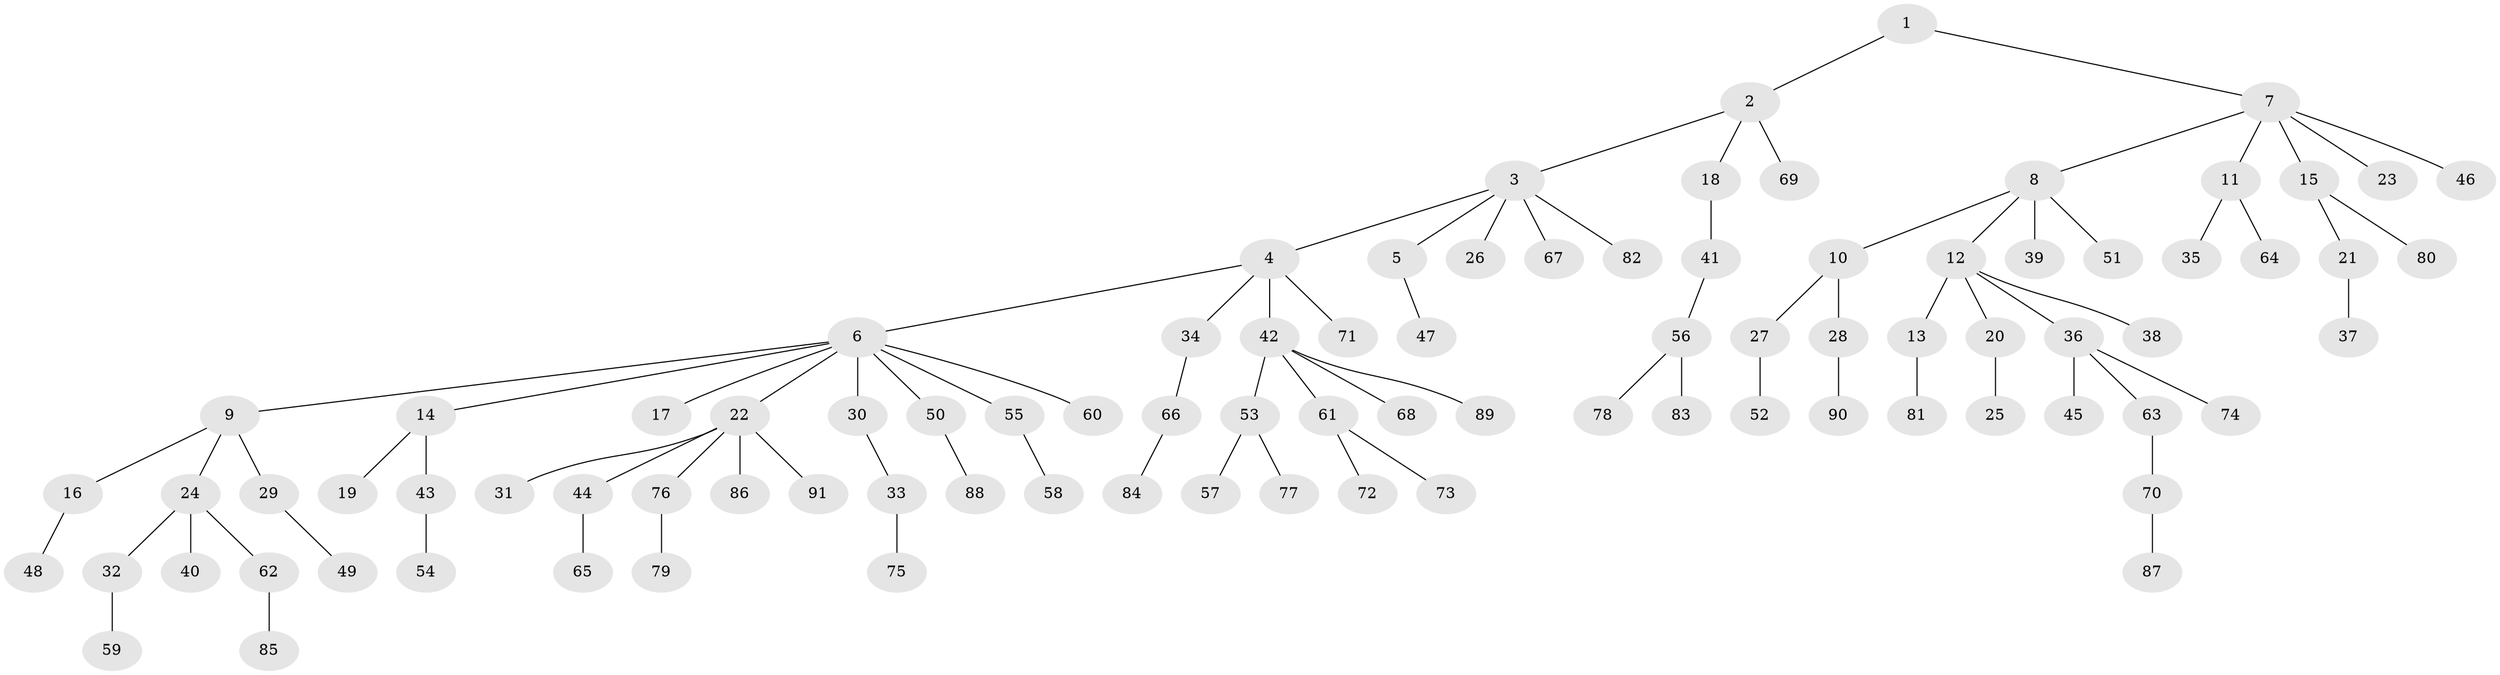 // coarse degree distribution, {1: 0.8333333333333334, 2: 0.1388888888888889, 30: 0.027777777777777776}
// Generated by graph-tools (version 1.1) at 2025/56/03/04/25 21:56:14]
// undirected, 91 vertices, 90 edges
graph export_dot {
graph [start="1"]
  node [color=gray90,style=filled];
  1;
  2;
  3;
  4;
  5;
  6;
  7;
  8;
  9;
  10;
  11;
  12;
  13;
  14;
  15;
  16;
  17;
  18;
  19;
  20;
  21;
  22;
  23;
  24;
  25;
  26;
  27;
  28;
  29;
  30;
  31;
  32;
  33;
  34;
  35;
  36;
  37;
  38;
  39;
  40;
  41;
  42;
  43;
  44;
  45;
  46;
  47;
  48;
  49;
  50;
  51;
  52;
  53;
  54;
  55;
  56;
  57;
  58;
  59;
  60;
  61;
  62;
  63;
  64;
  65;
  66;
  67;
  68;
  69;
  70;
  71;
  72;
  73;
  74;
  75;
  76;
  77;
  78;
  79;
  80;
  81;
  82;
  83;
  84;
  85;
  86;
  87;
  88;
  89;
  90;
  91;
  1 -- 2;
  1 -- 7;
  2 -- 3;
  2 -- 18;
  2 -- 69;
  3 -- 4;
  3 -- 5;
  3 -- 26;
  3 -- 67;
  3 -- 82;
  4 -- 6;
  4 -- 34;
  4 -- 42;
  4 -- 71;
  5 -- 47;
  6 -- 9;
  6 -- 14;
  6 -- 17;
  6 -- 22;
  6 -- 30;
  6 -- 50;
  6 -- 55;
  6 -- 60;
  7 -- 8;
  7 -- 11;
  7 -- 15;
  7 -- 23;
  7 -- 46;
  8 -- 10;
  8 -- 12;
  8 -- 39;
  8 -- 51;
  9 -- 16;
  9 -- 24;
  9 -- 29;
  10 -- 27;
  10 -- 28;
  11 -- 35;
  11 -- 64;
  12 -- 13;
  12 -- 20;
  12 -- 36;
  12 -- 38;
  13 -- 81;
  14 -- 19;
  14 -- 43;
  15 -- 21;
  15 -- 80;
  16 -- 48;
  18 -- 41;
  20 -- 25;
  21 -- 37;
  22 -- 31;
  22 -- 44;
  22 -- 76;
  22 -- 86;
  22 -- 91;
  24 -- 32;
  24 -- 40;
  24 -- 62;
  27 -- 52;
  28 -- 90;
  29 -- 49;
  30 -- 33;
  32 -- 59;
  33 -- 75;
  34 -- 66;
  36 -- 45;
  36 -- 63;
  36 -- 74;
  41 -- 56;
  42 -- 53;
  42 -- 61;
  42 -- 68;
  42 -- 89;
  43 -- 54;
  44 -- 65;
  50 -- 88;
  53 -- 57;
  53 -- 77;
  55 -- 58;
  56 -- 78;
  56 -- 83;
  61 -- 72;
  61 -- 73;
  62 -- 85;
  63 -- 70;
  66 -- 84;
  70 -- 87;
  76 -- 79;
}
